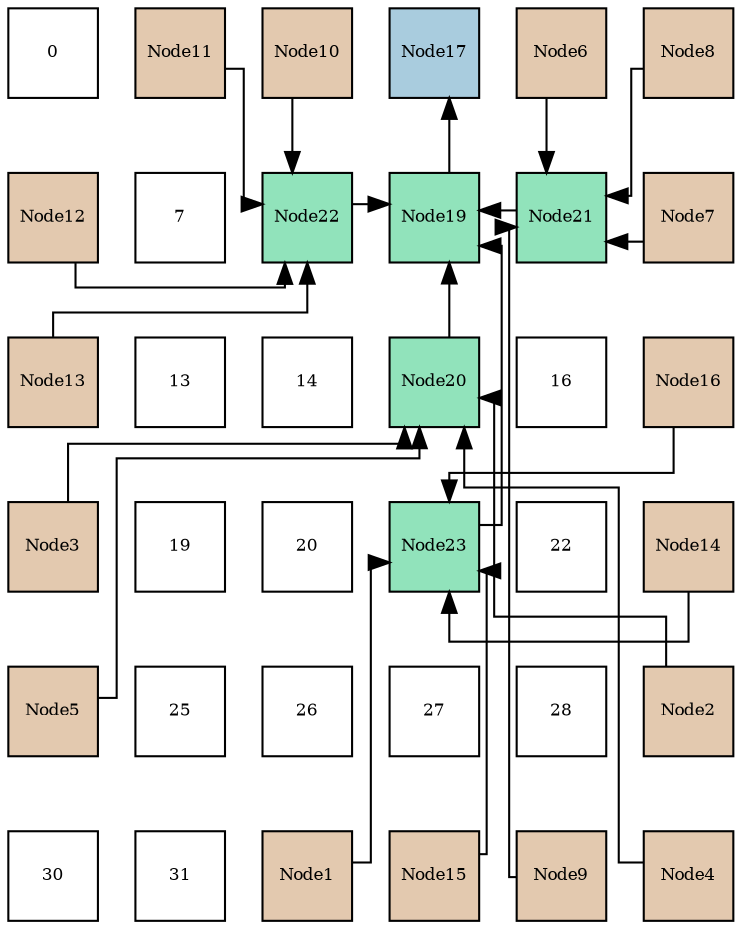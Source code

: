 digraph layout{
 rankdir=TB;
 splines=ortho;
 node [style=filled shape=square fixedsize=true width=0.6];
0[label="0", fontsize=8, fillcolor="#ffffff"];
1[label="Node11", fontsize=8, fillcolor="#e3c9af"];
2[label="Node10", fontsize=8, fillcolor="#e3c9af"];
3[label="Node17", fontsize=8, fillcolor="#a9ccde"];
4[label="Node6", fontsize=8, fillcolor="#e3c9af"];
5[label="Node8", fontsize=8, fillcolor="#e3c9af"];
6[label="Node12", fontsize=8, fillcolor="#e3c9af"];
7[label="7", fontsize=8, fillcolor="#ffffff"];
8[label="Node22", fontsize=8, fillcolor="#91e3bb"];
9[label="Node19", fontsize=8, fillcolor="#91e3bb"];
10[label="Node21", fontsize=8, fillcolor="#91e3bb"];
11[label="Node7", fontsize=8, fillcolor="#e3c9af"];
12[label="Node13", fontsize=8, fillcolor="#e3c9af"];
13[label="13", fontsize=8, fillcolor="#ffffff"];
14[label="14", fontsize=8, fillcolor="#ffffff"];
15[label="Node20", fontsize=8, fillcolor="#91e3bb"];
16[label="16", fontsize=8, fillcolor="#ffffff"];
17[label="Node16", fontsize=8, fillcolor="#e3c9af"];
18[label="Node3", fontsize=8, fillcolor="#e3c9af"];
19[label="19", fontsize=8, fillcolor="#ffffff"];
20[label="20", fontsize=8, fillcolor="#ffffff"];
21[label="Node23", fontsize=8, fillcolor="#91e3bb"];
22[label="22", fontsize=8, fillcolor="#ffffff"];
23[label="Node14", fontsize=8, fillcolor="#e3c9af"];
24[label="Node5", fontsize=8, fillcolor="#e3c9af"];
25[label="25", fontsize=8, fillcolor="#ffffff"];
26[label="26", fontsize=8, fillcolor="#ffffff"];
27[label="27", fontsize=8, fillcolor="#ffffff"];
28[label="28", fontsize=8, fillcolor="#ffffff"];
29[label="Node2", fontsize=8, fillcolor="#e3c9af"];
30[label="30", fontsize=8, fillcolor="#ffffff"];
31[label="31", fontsize=8, fillcolor="#ffffff"];
32[label="Node1", fontsize=8, fillcolor="#e3c9af"];
33[label="Node15", fontsize=8, fillcolor="#e3c9af"];
34[label="Node9", fontsize=8, fillcolor="#e3c9af"];
35[label="Node4", fontsize=8, fillcolor="#e3c9af"];
edge [constraint=false, style=vis];9 -> 3;
15 -> 9;
10 -> 9;
8 -> 9;
21 -> 9;
29 -> 15;
18 -> 15;
35 -> 15;
24 -> 15;
4 -> 10;
11 -> 10;
5 -> 10;
34 -> 10;
2 -> 8;
1 -> 8;
6 -> 8;
12 -> 8;
32 -> 21;
23 -> 21;
33 -> 21;
17 -> 21;
edge [constraint=true, style=invis];
0 -> 6 -> 12 -> 18 -> 24 -> 30;
1 -> 7 -> 13 -> 19 -> 25 -> 31;
2 -> 8 -> 14 -> 20 -> 26 -> 32;
3 -> 9 -> 15 -> 21 -> 27 -> 33;
4 -> 10 -> 16 -> 22 -> 28 -> 34;
5 -> 11 -> 17 -> 23 -> 29 -> 35;
rank = same {0 -> 1 -> 2 -> 3 -> 4 -> 5};
rank = same {6 -> 7 -> 8 -> 9 -> 10 -> 11};
rank = same {12 -> 13 -> 14 -> 15 -> 16 -> 17};
rank = same {18 -> 19 -> 20 -> 21 -> 22 -> 23};
rank = same {24 -> 25 -> 26 -> 27 -> 28 -> 29};
rank = same {30 -> 31 -> 32 -> 33 -> 34 -> 35};
}